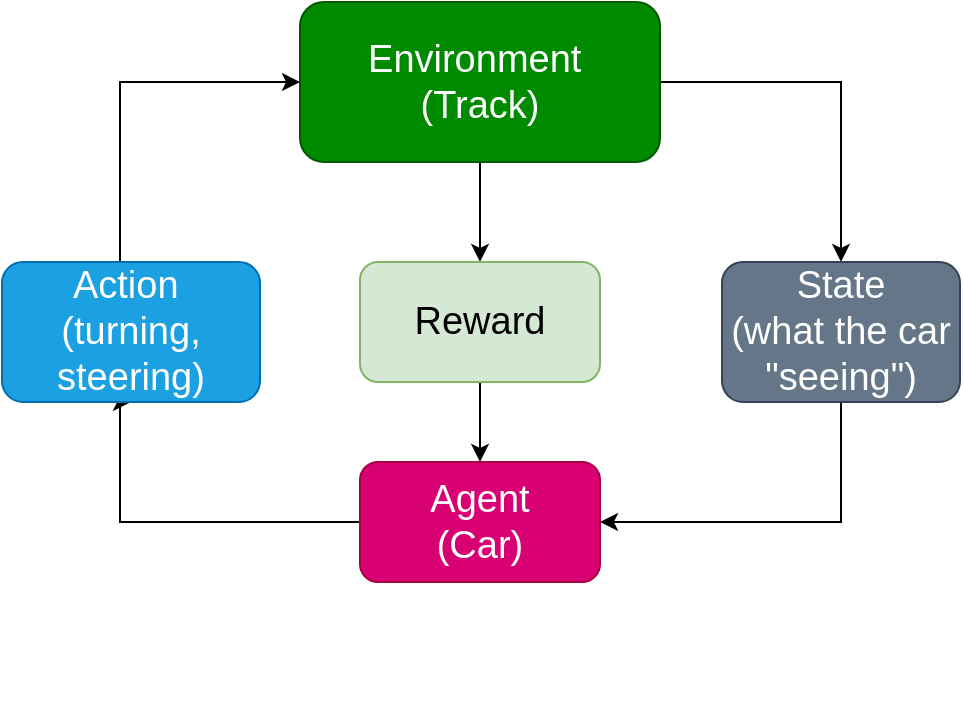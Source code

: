 <mxfile version="18.0.2" type="github">
  <diagram id="VssKVn33IEBaUGEUjl4Q" name="Page-1">
    <mxGraphModel dx="1087" dy="690" grid="1" gridSize="10" guides="1" tooltips="1" connect="1" arrows="1" fold="1" page="1" pageScale="1" pageWidth="850" pageHeight="1100" math="0" shadow="0">
      <root>
        <mxCell id="0" />
        <mxCell id="1" parent="0" />
        <mxCell id="QHWoOooBrcnur0niMnNS-6" value="" style="edgeStyle=orthogonalEdgeStyle;rounded=0;orthogonalLoop=1;jettySize=auto;html=1;fontSize=19;" edge="1" parent="1" source="QHWoOooBrcnur0niMnNS-1" target="QHWoOooBrcnur0niMnNS-2">
          <mxGeometry relative="1" as="geometry" />
        </mxCell>
        <mxCell id="QHWoOooBrcnur0niMnNS-9" value="" style="edgeStyle=orthogonalEdgeStyle;rounded=0;orthogonalLoop=1;jettySize=auto;html=1;fontSize=19;entryX=0.5;entryY=0;entryDx=0;entryDy=0;" edge="1" parent="1" source="QHWoOooBrcnur0niMnNS-1" target="QHWoOooBrcnur0niMnNS-5">
          <mxGeometry relative="1" as="geometry">
            <mxPoint x="630" y="110" as="targetPoint" />
          </mxGeometry>
        </mxCell>
        <mxCell id="QHWoOooBrcnur0niMnNS-1" value="Environment&amp;nbsp;&lt;br&gt;(Track)" style="rounded=1;whiteSpace=wrap;html=1;fillColor=#008a00;strokeColor=#005700;fontSize=19;fontColor=#ffffff;" vertex="1" parent="1">
          <mxGeometry x="320" y="70" width="180" height="80" as="geometry" />
        </mxCell>
        <mxCell id="QHWoOooBrcnur0niMnNS-7" value="" style="edgeStyle=orthogonalEdgeStyle;rounded=0;orthogonalLoop=1;jettySize=auto;html=1;fontSize=19;" edge="1" parent="1" source="QHWoOooBrcnur0niMnNS-2" target="QHWoOooBrcnur0niMnNS-3">
          <mxGeometry relative="1" as="geometry" />
        </mxCell>
        <mxCell id="QHWoOooBrcnur0niMnNS-2" value="Reward" style="rounded=1;whiteSpace=wrap;html=1;fillColor=#d5e8d4;strokeColor=#82b366;fontSize=19;" vertex="1" parent="1">
          <mxGeometry x="350" y="200" width="120" height="60" as="geometry" />
        </mxCell>
        <mxCell id="QHWoOooBrcnur0niMnNS-11" style="edgeStyle=orthogonalEdgeStyle;rounded=0;orthogonalLoop=1;jettySize=auto;html=1;exitX=0;exitY=0.5;exitDx=0;exitDy=0;entryX=0.5;entryY=1;entryDx=0;entryDy=0;fontSize=19;" edge="1" parent="1" source="QHWoOooBrcnur0niMnNS-3" target="QHWoOooBrcnur0niMnNS-4">
          <mxGeometry relative="1" as="geometry">
            <Array as="points">
              <mxPoint x="230" y="330" />
            </Array>
          </mxGeometry>
        </mxCell>
        <mxCell id="QHWoOooBrcnur0niMnNS-3" value="Agent&lt;br&gt;(Car)" style="rounded=1;whiteSpace=wrap;html=1;fontSize=19;fillColor=#d80073;strokeColor=#A50040;fontColor=#ffffff;" vertex="1" parent="1">
          <mxGeometry x="350" y="300" width="120" height="60" as="geometry" />
        </mxCell>
        <mxCell id="QHWoOooBrcnur0niMnNS-12" style="edgeStyle=orthogonalEdgeStyle;rounded=0;orthogonalLoop=1;jettySize=auto;html=1;exitX=0.5;exitY=0;exitDx=0;exitDy=0;fontSize=19;" edge="1" parent="1" source="QHWoOooBrcnur0niMnNS-4" target="QHWoOooBrcnur0niMnNS-1">
          <mxGeometry relative="1" as="geometry">
            <mxPoint x="310" y="100" as="targetPoint" />
            <Array as="points">
              <mxPoint x="230" y="110" />
            </Array>
          </mxGeometry>
        </mxCell>
        <mxCell id="QHWoOooBrcnur0niMnNS-4" value="Action&amp;nbsp;&lt;br&gt;(turning, steering)" style="rounded=1;whiteSpace=wrap;html=1;fontSize=19;fillColor=#1ba1e2;fontColor=#ffffff;strokeColor=#006EAF;" vertex="1" parent="1">
          <mxGeometry x="171" y="200" width="129" height="70" as="geometry" />
        </mxCell>
        <mxCell id="QHWoOooBrcnur0niMnNS-10" style="edgeStyle=orthogonalEdgeStyle;rounded=0;orthogonalLoop=1;jettySize=auto;html=1;entryX=1;entryY=0.5;entryDx=0;entryDy=0;fontSize=19;" edge="1" parent="1" source="QHWoOooBrcnur0niMnNS-5" target="QHWoOooBrcnur0niMnNS-3">
          <mxGeometry relative="1" as="geometry">
            <Array as="points">
              <mxPoint x="590" y="330" />
            </Array>
          </mxGeometry>
        </mxCell>
        <mxCell id="QHWoOooBrcnur0niMnNS-5" value="State&lt;br&gt;(what the car &quot;seeing&quot;)" style="rounded=1;whiteSpace=wrap;html=1;fontSize=19;fillColor=#647687;fontColor=#ffffff;strokeColor=#314354;" vertex="1" parent="1">
          <mxGeometry x="531" y="200" width="119" height="70" as="geometry" />
        </mxCell>
        <mxCell id="QHWoOooBrcnur0niMnNS-13" value="" style="shape=image;verticalLabelPosition=bottom;labelBackgroundColor=default;verticalAlign=top;aspect=fixed;imageAspect=0;image=https://jonathanfries.net/content/images/2019/07/deepracer.png;" vertex="1" parent="1">
          <mxGeometry x="350" y="360" width="100.28" height="70" as="geometry" />
        </mxCell>
      </root>
    </mxGraphModel>
  </diagram>
</mxfile>
